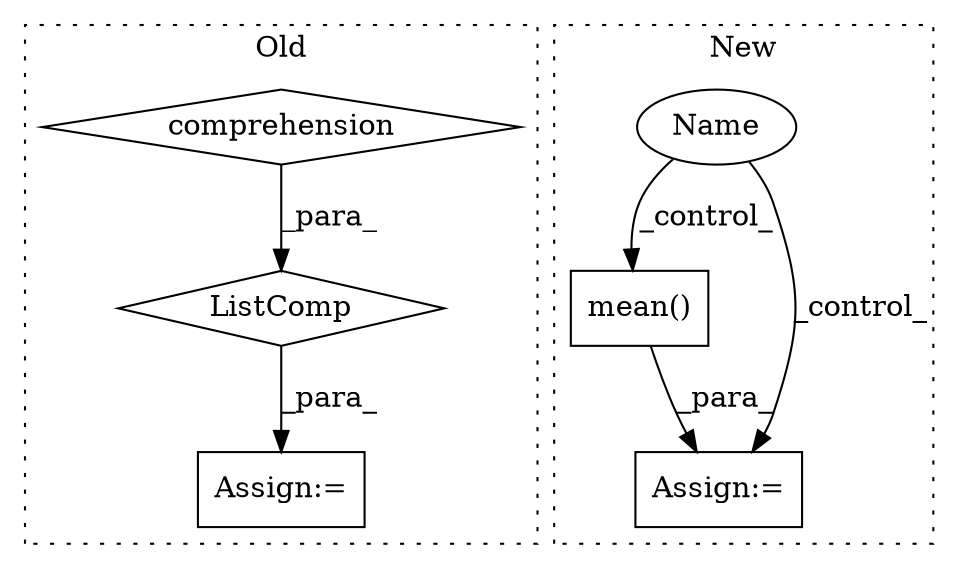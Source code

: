 digraph G {
subgraph cluster0 {
1 [label="ListComp" a="106" s="1296" l="63" shape="diamond"];
3 [label="comprehension" a="45" s="1330" l="3" shape="diamond"];
5 [label="Assign:=" a="68" s="1293" l="3" shape="box"];
label = "Old";
style="dotted";
}
subgraph cluster1 {
2 [label="mean()" a="75" s="3110" l="24" shape="box"];
4 [label="Assign:=" a="68" s="3107" l="3" shape="box"];
6 [label="Name" a="87" s="3060" l="14" shape="ellipse"];
label = "New";
style="dotted";
}
1 -> 5 [label="_para_"];
2 -> 4 [label="_para_"];
3 -> 1 [label="_para_"];
6 -> 4 [label="_control_"];
6 -> 2 [label="_control_"];
}